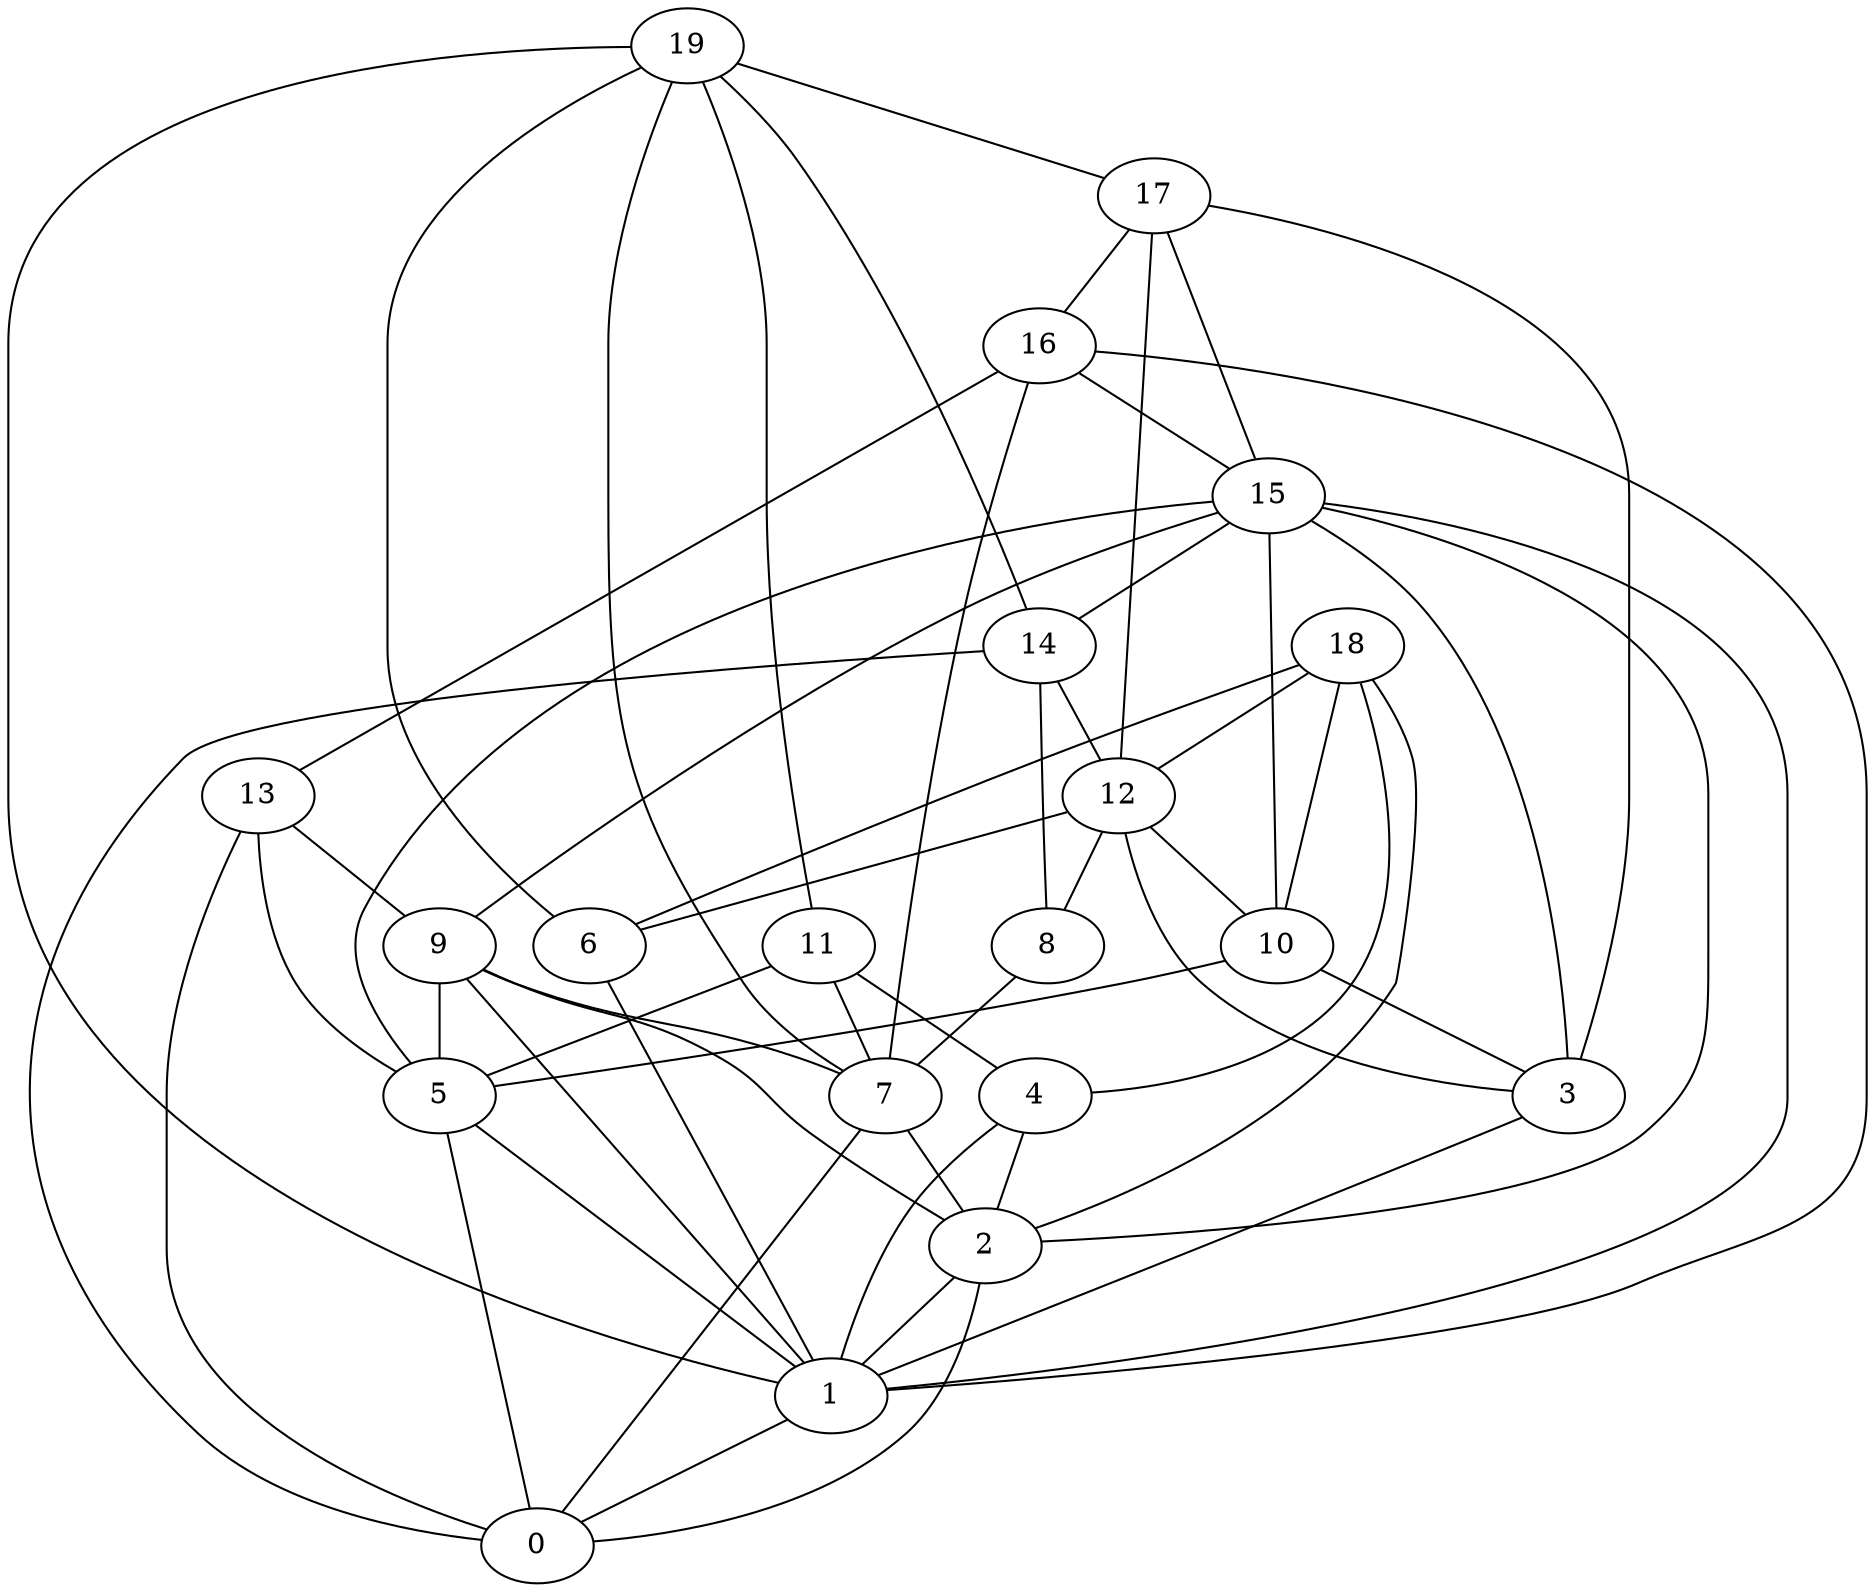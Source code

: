 digraph G {

subgraph G1 {
14 -> 8 [dir = none]
14 -> 0 [dir = none]
14 -> 12 [dir = none]
10 -> 3 [dir = none]
10 -> 5 [dir = none]
13 -> 0 [dir = none]
13 -> 9 [dir = none]
13 -> 5 [dir = none]
11 -> 4 [dir = none]
11 -> 7 [dir = none]
11 -> 5 [dir = none]
12 -> 10 [dir = none]
12 -> 6 [dir = none]
12 -> 3 [dir = none]
12 -> 8 [dir = none]
8 -> 7 [dir = none]
16 -> 13 [dir = none]
16 -> 15 [dir = none]
16 -> 1 [dir = none]
16 -> 7 [dir = none]
3 -> 1 [dir = none]
17 -> 12 [dir = none]
17 -> 15 [dir = none]
17 -> 3 [dir = none]
17 -> 16 [dir = none]
4 -> 2 [dir = none]
4 -> 1 [dir = none]
7 -> 0 [dir = none]
7 -> 2 [dir = none]
1 -> 0 [dir = none]
6 -> 1 [dir = none]
19 -> 6 [dir = none]
19 -> 11 [dir = none]
19 -> 7 [dir = none]
19 -> 17 [dir = none]
19 -> 1 [dir = none]
19 -> 14 [dir = none]
18 -> 12 [dir = none]
18 -> 4 [dir = none]
18 -> 10 [dir = none]
18 -> 2 [dir = none]
18 -> 6 [dir = none]
5 -> 1 [dir = none]
5 -> 0 [dir = none]
15 -> 3 [dir = none]
15 -> 10 [dir = none]
15 -> 9 [dir = none]
15 -> 1 [dir = none]
15 -> 14 [dir = none]
15 -> 2 [dir = none]
15 -> 5 [dir = none]
2 -> 0 [dir = none]
2 -> 1 [dir = none]
9 -> 5 [dir = none]
9 -> 2 [dir = none]
9 -> 1 [dir = none]
9 -> 7 [dir = none]
}

}
